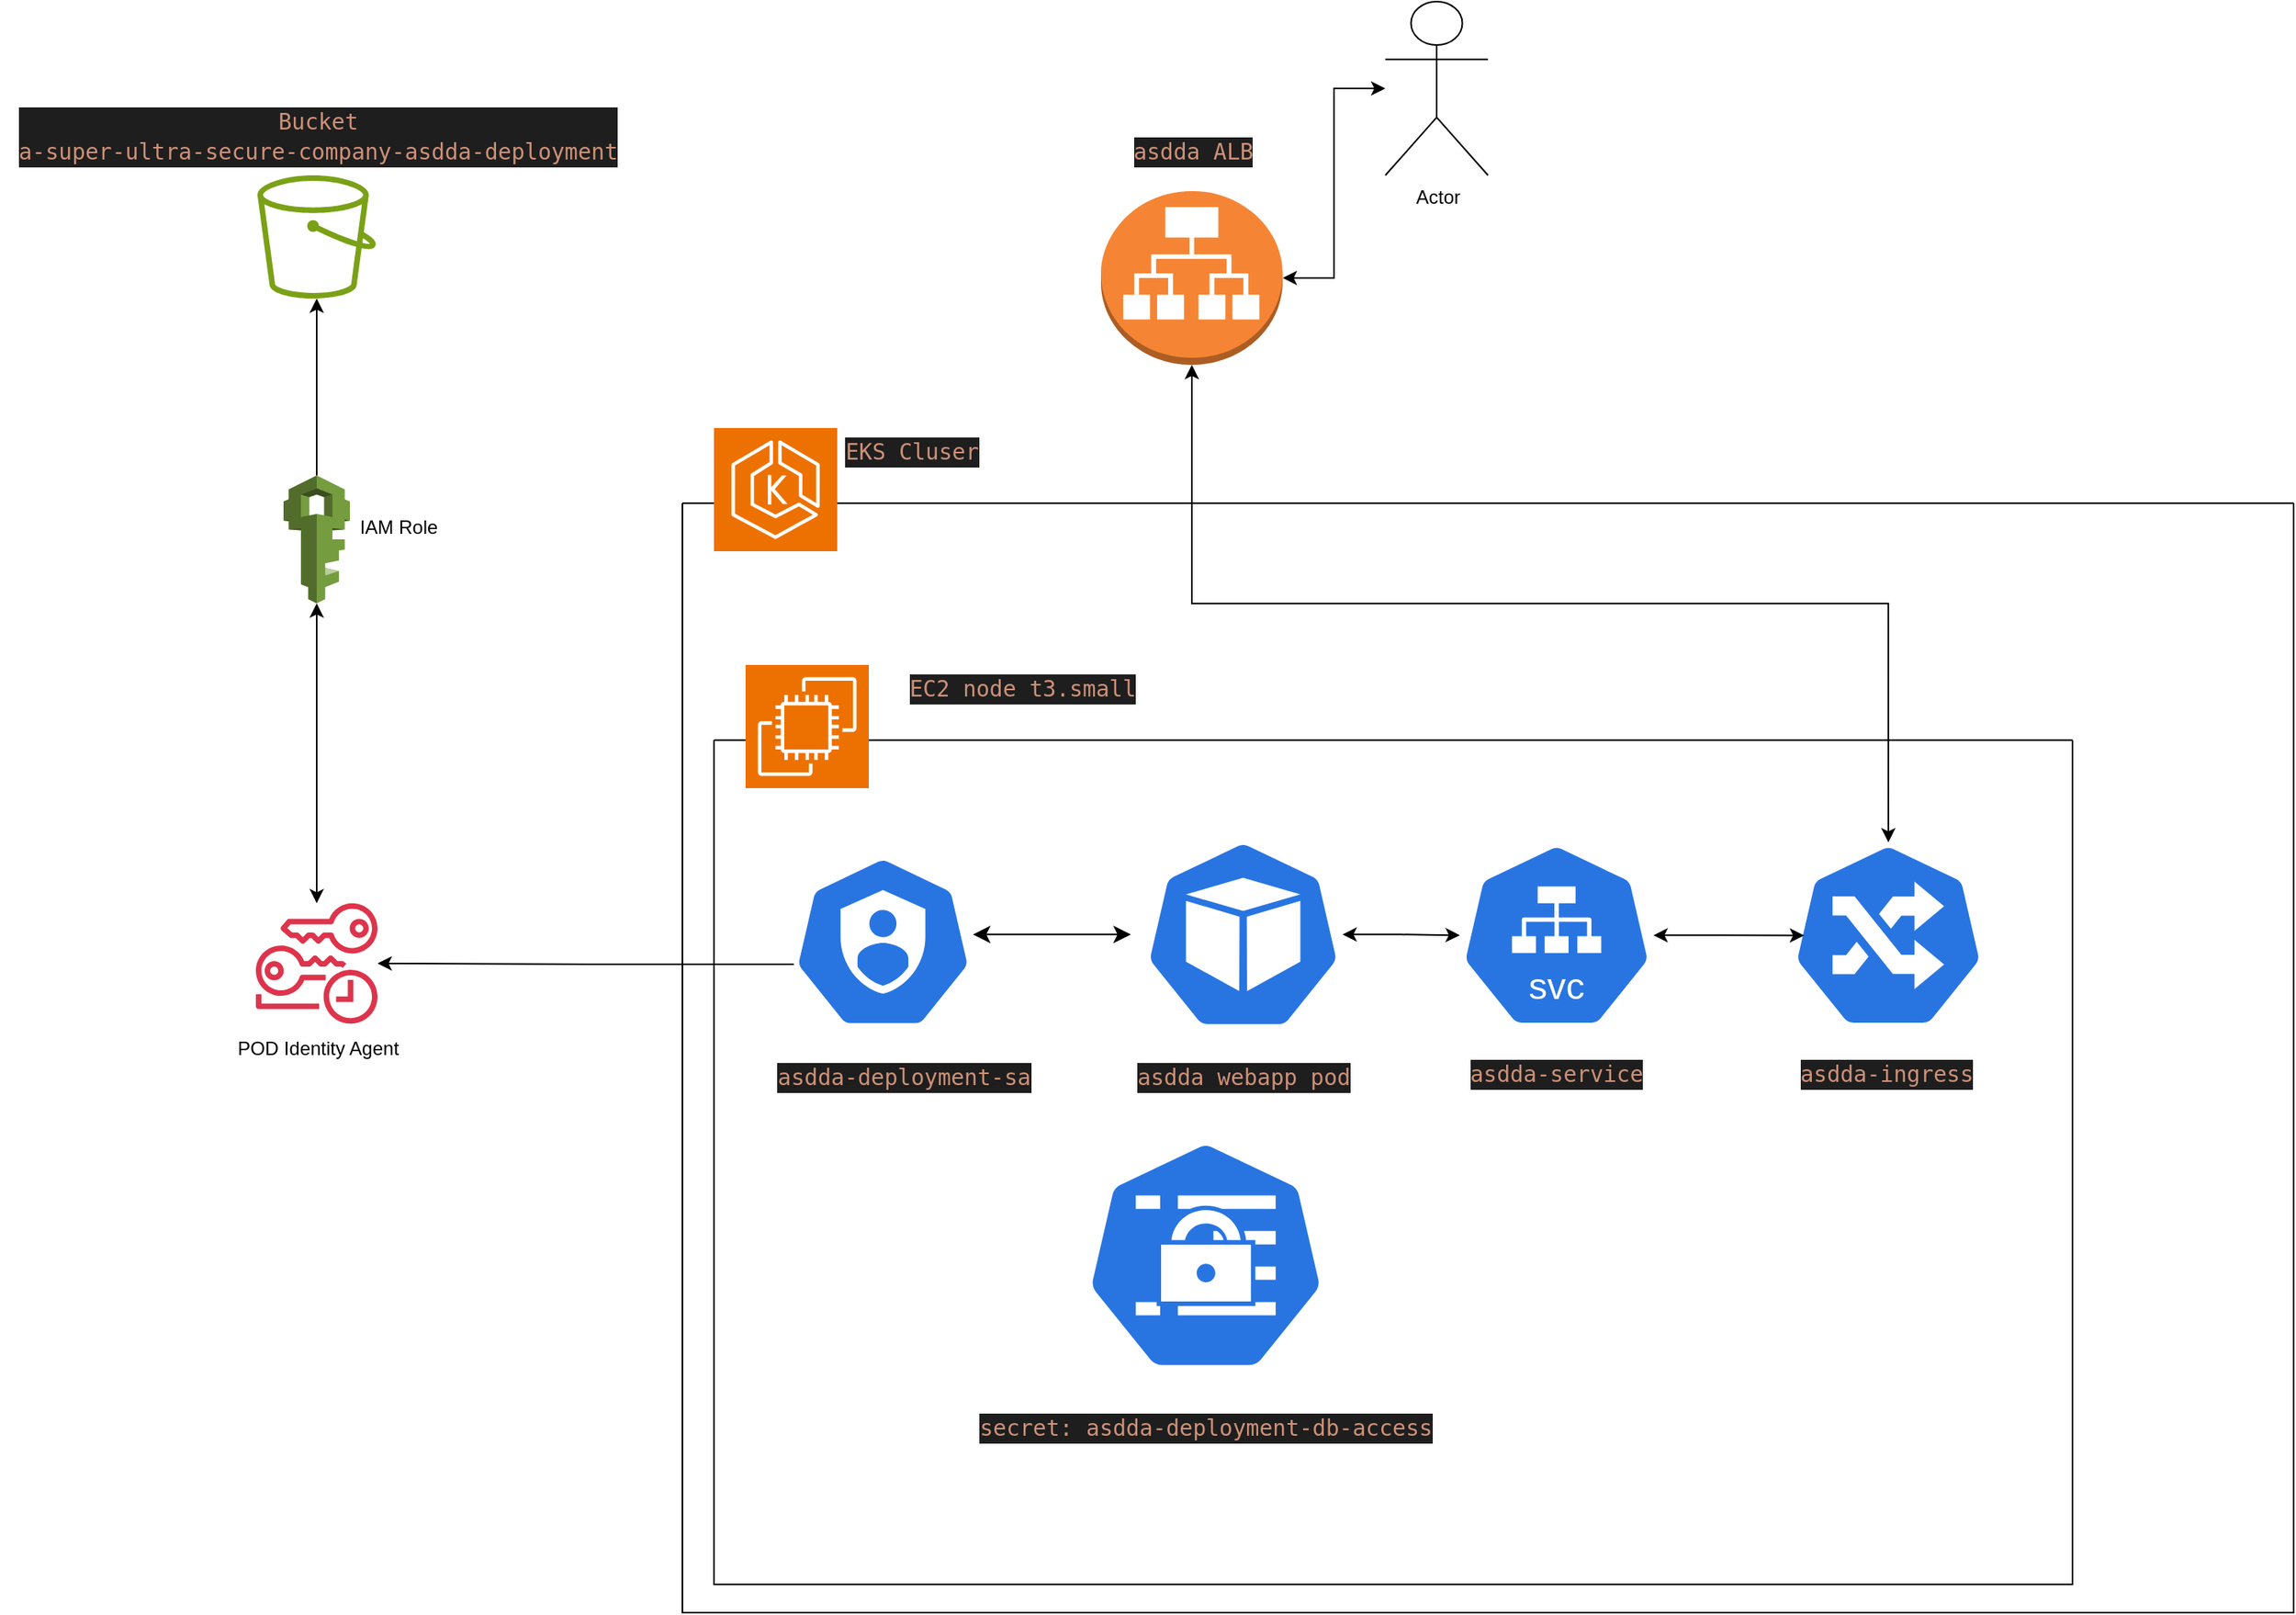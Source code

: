 <mxfile version="24.3.1" type="device">
  <diagram name="Page-1" id="xqNl7ET1KtqdIYx38RzZ">
    <mxGraphModel dx="2261" dy="883" grid="1" gridSize="10" guides="1" tooltips="1" connect="1" arrows="1" fold="1" page="1" pageScale="1" pageWidth="827" pageHeight="1169" math="0" shadow="0">
      <root>
        <mxCell id="0" />
        <mxCell id="1" parent="0" />
        <mxCell id="-GuxaOm7e2uhU3I2QwhJ-3" value="" style="group" parent="1" vertex="1" connectable="0">
          <mxGeometry x="600" y="120" width="400" height="130" as="geometry" />
        </mxCell>
        <mxCell id="-GuxaOm7e2uhU3I2QwhJ-1" value="" style="sketch=0;outlineConnect=0;fontColor=#232F3E;gradientColor=none;fillColor=#7AA116;strokeColor=none;dashed=0;verticalLabelPosition=bottom;verticalAlign=top;align=center;html=1;fontSize=12;fontStyle=0;aspect=fixed;pointerEvents=1;shape=mxgraph.aws4.bucket;" parent="-GuxaOm7e2uhU3I2QwhJ-3" vertex="1">
          <mxGeometry x="-819" width="75" height="78" as="geometry" />
        </mxCell>
        <mxCell id="-GuxaOm7e2uhU3I2QwhJ-6" value="" style="group" parent="1" vertex="1" connectable="0">
          <mxGeometry x="40" y="340" width="1020" height="690" as="geometry" />
        </mxCell>
        <mxCell id="-GuxaOm7e2uhU3I2QwhJ-5" value="" style="swimlane;startSize=0;" parent="-GuxaOm7e2uhU3I2QwhJ-6" vertex="1">
          <mxGeometry x="10" y="-12.321" width="1020" height="702.321" as="geometry">
            <mxRectangle x="40" y="360" width="50" height="40" as="alternateBounds" />
          </mxGeometry>
        </mxCell>
        <mxCell id="-GuxaOm7e2uhU3I2QwhJ-10" value="" style="swimlane;startSize=0;" parent="-GuxaOm7e2uhU3I2QwhJ-5" vertex="1">
          <mxGeometry x="20" y="150" width="860" height="534.46" as="geometry" />
        </mxCell>
        <mxCell id="-GuxaOm7e2uhU3I2QwhJ-33" value="" style="aspect=fixed;sketch=0;html=1;dashed=0;whitespace=wrap;fillColor=#2875E2;strokeColor=#ffffff;points=[[0.005,0.63,0],[0.1,0.2,0],[0.9,0.2,0],[0.5,0,0],[0.995,0.63,0],[0.72,0.99,0],[0.5,1,0],[0.28,0.99,0]];shape=mxgraph.kubernetes.icon2;prIcon=secret" parent="-GuxaOm7e2uhU3I2QwhJ-10" vertex="1">
          <mxGeometry x="234.37" y="252.32" width="153.83" height="147.68" as="geometry" />
        </mxCell>
        <mxCell id="-GuxaOm7e2uhU3I2QwhJ-34" value="&lt;div style=&quot;color: rgb(212, 212, 212); background-color: rgb(30, 30, 30); font-family: &amp;quot;Droid Sans Mono&amp;quot;, &amp;quot;monospace&amp;quot;, monospace; font-size: 14px; line-height: 19px; white-space-collapse: preserve;&quot;&gt;&lt;span style=&quot;color: #ce9178;&quot;&gt;secret: asdda-deployment-db-access&lt;/span&gt;&lt;/div&gt;" style="text;html=1;align=center;verticalAlign=middle;resizable=0;points=[];autosize=1;strokeColor=none;fillColor=none;" parent="-GuxaOm7e2uhU3I2QwhJ-10" vertex="1">
          <mxGeometry x="156.29" y="420.321" width="310" height="30" as="geometry" />
        </mxCell>
        <mxCell id="H2RPoq8um0ScfKhxBHqS-13" value="" style="aspect=fixed;sketch=0;html=1;dashed=0;whitespace=wrap;fillColor=#2875E2;strokeColor=#ffffff;points=[[0.005,0.63,0],[0.1,0.2,0],[0.9,0.2,0],[0.5,0,0],[0.995,0.63,0],[0.72,0.99,0],[0.5,1,0],[0.28,0.99,0]];shape=mxgraph.kubernetes.icon2;prIcon=sa" vertex="1" parent="-GuxaOm7e2uhU3I2QwhJ-10">
          <mxGeometry x="50" y="72.96" width="113.91" height="109.36" as="geometry" />
        </mxCell>
        <mxCell id="-GuxaOm7e2uhU3I2QwhJ-15" value="" style="group" parent="-GuxaOm7e2uhU3I2QwhJ-10" vertex="1" connectable="0">
          <mxGeometry x="260" y="62.64" width="155" height="166.001" as="geometry" />
        </mxCell>
        <mxCell id="-GuxaOm7e2uhU3I2QwhJ-12" value="" style="aspect=fixed;sketch=0;html=1;dashed=0;whitespace=wrap;fillColor=#2875E2;strokeColor=#ffffff;points=[[0.005,0.63,0],[0.1,0.2,0],[0.9,0.2,0],[0.5,0,0],[0.995,0.63,0],[0.72,0.99,0],[0.5,1,0],[0.28,0.99,0]];shape=mxgraph.kubernetes.icon2;prIcon=pod" parent="-GuxaOm7e2uhU3I2QwhJ-15" vertex="1">
          <mxGeometry x="12.14" width="125.71" height="120.68" as="geometry" />
        </mxCell>
        <mxCell id="-GuxaOm7e2uhU3I2QwhJ-14" value="&lt;div style=&quot;color: rgb(212, 212, 212); background-color: rgb(30, 30, 30); font-family: &amp;quot;Droid Sans Mono&amp;quot;, &amp;quot;monospace&amp;quot;, monospace; font-size: 14px; line-height: 19px; white-space-collapse: preserve;&quot;&gt;&lt;span style=&quot;color: #ce9178;&quot;&gt;asdda webapp pod&lt;/span&gt;&lt;/div&gt;" style="text;html=1;align=center;verticalAlign=middle;resizable=0;points=[];autosize=1;strokeColor=none;fillColor=none;" parent="-GuxaOm7e2uhU3I2QwhJ-15" vertex="1">
          <mxGeometry x="-5" y="136.001" width="160" height="30" as="geometry" />
        </mxCell>
        <mxCell id="-GuxaOm7e2uhU3I2QwhJ-17" value="" style="aspect=fixed;sketch=0;html=1;dashed=0;whitespace=wrap;fillColor=#2875E2;strokeColor=#ffffff;points=[[0.005,0.63,0],[0.1,0.2,0],[0.9,0.2,0],[0.5,0,0],[0.995,0.63,0],[0.72,0.99,0],[0.5,1,0],[0.28,0.99,0]];shape=mxgraph.kubernetes.icon2;prIcon=ing" parent="-GuxaOm7e2uhU3I2QwhJ-10" vertex="1">
          <mxGeometry x="682.14" y="64.64" width="122.58" height="117.68" as="geometry" />
        </mxCell>
        <mxCell id="-GuxaOm7e2uhU3I2QwhJ-18" value="" style="aspect=fixed;sketch=0;html=1;dashed=0;whitespace=wrap;fillColor=#2875E2;strokeColor=#ffffff;points=[[0.005,0.63,0],[0.1,0.2,0],[0.9,0.2,0],[0.5,0,0],[0.995,0.63,0],[0.72,0.99,0],[0.5,1,0],[0.28,0.99,0]];shape=mxgraph.kubernetes.icon2;kubernetesLabel=1;prIcon=svc" parent="-GuxaOm7e2uhU3I2QwhJ-10" vertex="1">
          <mxGeometry x="472.14" y="64.64" width="122.58" height="117.68" as="geometry" />
        </mxCell>
        <mxCell id="-GuxaOm7e2uhU3I2QwhJ-19" value="&lt;div style=&quot;color: rgb(212, 212, 212); background-color: rgb(30, 30, 30); font-family: &amp;quot;Droid Sans Mono&amp;quot;, &amp;quot;monospace&amp;quot;, monospace; font-size: 14px; line-height: 19px; white-space-collapse: preserve;&quot;&gt;&lt;span style=&quot;color: #ce9178;&quot;&gt;asdda-service&lt;/span&gt;&lt;/div&gt;" style="text;html=1;align=center;verticalAlign=middle;resizable=0;points=[];autosize=1;strokeColor=none;fillColor=none;" parent="-GuxaOm7e2uhU3I2QwhJ-10" vertex="1">
          <mxGeometry x="468.43" y="196.641" width="130" height="30" as="geometry" />
        </mxCell>
        <mxCell id="-GuxaOm7e2uhU3I2QwhJ-20" style="edgeStyle=orthogonalEdgeStyle;rounded=0;orthogonalLoop=1;jettySize=auto;html=1;startArrow=classic;startFill=1;" parent="-GuxaOm7e2uhU3I2QwhJ-10" source="-GuxaOm7e2uhU3I2QwhJ-12" target="-GuxaOm7e2uhU3I2QwhJ-18" edge="1">
          <mxGeometry relative="1" as="geometry" />
        </mxCell>
        <mxCell id="-GuxaOm7e2uhU3I2QwhJ-21" style="edgeStyle=orthogonalEdgeStyle;rounded=0;orthogonalLoop=1;jettySize=auto;html=1;entryX=0.065;entryY=0.501;entryDx=0;entryDy=0;entryPerimeter=0;startArrow=classic;startFill=1;" parent="-GuxaOm7e2uhU3I2QwhJ-10" source="-GuxaOm7e2uhU3I2QwhJ-18" target="-GuxaOm7e2uhU3I2QwhJ-17" edge="1">
          <mxGeometry relative="1" as="geometry" />
        </mxCell>
        <mxCell id="-GuxaOm7e2uhU3I2QwhJ-22" value="&lt;div style=&quot;color: rgb(212, 212, 212); background-color: rgb(30, 30, 30); font-family: &amp;quot;Droid Sans Mono&amp;quot;, &amp;quot;monospace&amp;quot;, monospace; font-size: 14px; line-height: 19px; white-space-collapse: preserve;&quot;&gt;&lt;span style=&quot;color: #ce9178;&quot;&gt;asdda-ingress&lt;/span&gt;&lt;/div&gt;" style="text;html=1;align=center;verticalAlign=middle;resizable=0;points=[];autosize=1;strokeColor=none;fillColor=none;" parent="-GuxaOm7e2uhU3I2QwhJ-10" vertex="1">
          <mxGeometry x="677.14" y="196.641" width="130" height="30" as="geometry" />
        </mxCell>
        <mxCell id="H2RPoq8um0ScfKhxBHqS-17" value="" style="edgeStyle=none;orthogonalLoop=1;jettySize=auto;html=1;endArrow=classic;startArrow=classic;endSize=8;startSize=8;rounded=0;" edge="1" parent="-GuxaOm7e2uhU3I2QwhJ-10">
          <mxGeometry width="100" relative="1" as="geometry">
            <mxPoint x="163.91" y="122.981" as="sourcePoint" />
            <mxPoint x="263.91" y="122.981" as="targetPoint" />
            <Array as="points" />
          </mxGeometry>
        </mxCell>
        <mxCell id="H2RPoq8um0ScfKhxBHqS-18" value="&lt;div style=&quot;color: rgb(212, 212, 212); background-color: rgb(30, 30, 30); font-family: &amp;quot;Droid Sans Mono&amp;quot;, &amp;quot;monospace&amp;quot;, monospace; font-size: 14px; line-height: 19px; white-space-collapse: preserve;&quot;&gt;&lt;div style=&quot;line-height: 19px;&quot;&gt;&lt;span style=&quot;color: #ce9178;&quot;&gt;asdda-deployment-sa&lt;/span&gt;&lt;/div&gt;&lt;/div&gt;" style="text;html=1;align=center;verticalAlign=middle;resizable=0;points=[];autosize=1;strokeColor=none;fillColor=none;" vertex="1" parent="-GuxaOm7e2uhU3I2QwhJ-10">
          <mxGeometry x="30" y="198.641" width="180" height="30" as="geometry" />
        </mxCell>
        <mxCell id="-GuxaOm7e2uhU3I2QwhJ-7" value="" style="sketch=0;points=[[0,0,0],[0.25,0,0],[0.5,0,0],[0.75,0,0],[1,0,0],[0,1,0],[0.25,1,0],[0.5,1,0],[0.75,1,0],[1,1,0],[0,0.25,0],[0,0.5,0],[0,0.75,0],[1,0.25,0],[1,0.5,0],[1,0.75,0]];outlineConnect=0;fontColor=#232F3E;fillColor=#ED7100;strokeColor=#ffffff;dashed=0;verticalLabelPosition=bottom;verticalAlign=top;align=center;html=1;fontSize=12;fontStyle=0;aspect=fixed;shape=mxgraph.aws4.resourceIcon;resIcon=mxgraph.aws4.ec2;" parent="-GuxaOm7e2uhU3I2QwhJ-5" vertex="1">
          <mxGeometry x="40" y="102.321" width="78" height="78" as="geometry" />
        </mxCell>
        <mxCell id="-GuxaOm7e2uhU3I2QwhJ-11" value="&lt;div style=&quot;color: rgb(212, 212, 212); background-color: rgb(30, 30, 30); font-family: &amp;quot;Droid Sans Mono&amp;quot;, &amp;quot;monospace&amp;quot;, monospace; font-size: 14px; line-height: 19px; white-space-collapse: preserve;&quot;&gt;&lt;span style=&quot;color: #ce9178;&quot;&gt;EC2 node t3.small&lt;/span&gt;&lt;/div&gt;" style="text;html=1;align=center;verticalAlign=middle;resizable=0;points=[];autosize=1;strokeColor=none;fillColor=none;" parent="-GuxaOm7e2uhU3I2QwhJ-5" vertex="1">
          <mxGeometry x="130" y="102.321" width="170" height="30" as="geometry" />
        </mxCell>
        <mxCell id="-GuxaOm7e2uhU3I2QwhJ-4" value="" style="sketch=0;points=[[0,0,0],[0.25,0,0],[0.5,0,0],[0.75,0,0],[1,0,0],[0,1,0],[0.25,1,0],[0.5,1,0],[0.75,1,0],[1,1,0],[0,0.25,0],[0,0.5,0],[0,0.75,0],[1,0.25,0],[1,0.5,0],[1,0.75,0]];outlineConnect=0;fontColor=#232F3E;fillColor=#ED7100;strokeColor=#ffffff;dashed=0;verticalLabelPosition=bottom;verticalAlign=top;align=center;html=1;fontSize=12;fontStyle=0;aspect=fixed;shape=mxgraph.aws4.resourceIcon;resIcon=mxgraph.aws4.eks;" parent="1" vertex="1">
          <mxGeometry x="70" y="280" width="78" height="78" as="geometry" />
        </mxCell>
        <mxCell id="-GuxaOm7e2uhU3I2QwhJ-8" value="&lt;div style=&quot;background-color: rgb(30, 30, 30); font-family: &amp;quot;Droid Sans Mono&amp;quot;, &amp;quot;monospace&amp;quot;, monospace; font-size: 14px; line-height: 19px; white-space-collapse: preserve;&quot;&gt;&lt;font color=&quot;#ce9178&quot;&gt;EKS Cluser&lt;/font&gt;&lt;/div&gt;" style="text;html=1;align=center;verticalAlign=middle;resizable=0;points=[];autosize=1;strokeColor=none;fillColor=none;" parent="1" vertex="1">
          <mxGeometry x="140" y="280" width="110" height="30" as="geometry" />
        </mxCell>
        <mxCell id="-GuxaOm7e2uhU3I2QwhJ-23" value="Actor" style="shape=umlActor;verticalLabelPosition=bottom;verticalAlign=top;html=1;outlineConnect=0;" parent="1" vertex="1">
          <mxGeometry x="495" y="10" width="65" height="110" as="geometry" />
        </mxCell>
        <mxCell id="-GuxaOm7e2uhU3I2QwhJ-27" value="" style="group" parent="1" vertex="1" connectable="0">
          <mxGeometry x="300" y="130" width="130" height="120" as="geometry" />
        </mxCell>
        <mxCell id="-GuxaOm7e2uhU3I2QwhJ-26" value="" style="outlineConnect=0;dashed=0;verticalLabelPosition=bottom;verticalAlign=top;align=center;html=1;shape=mxgraph.aws3.application_load_balancer;fillColor=#F58534;gradientColor=none;" parent="-GuxaOm7e2uhU3I2QwhJ-27" vertex="1">
          <mxGeometry x="15" width="115" height="110" as="geometry" />
        </mxCell>
        <mxCell id="-GuxaOm7e2uhU3I2QwhJ-2" value="&lt;div style=&quot;color: rgb(212, 212, 212); background-color: rgb(30, 30, 30); font-family: &amp;quot;Droid Sans Mono&amp;quot;, &amp;quot;monospace&amp;quot;, monospace; font-size: 14px; line-height: 19px; white-space-collapse: preserve;&quot;&gt;&lt;span style=&quot;color: #ce9178;&quot;&gt;Bucket&lt;/span&gt;&lt;/div&gt;&lt;div style=&quot;color: rgb(212, 212, 212); background-color: rgb(30, 30, 30); font-family: &amp;quot;Droid Sans Mono&amp;quot;, &amp;quot;monospace&amp;quot;, monospace; font-size: 14px; line-height: 19px; white-space-collapse: preserve;&quot;&gt;&lt;span style=&quot;color: rgb(206, 145, 120);&quot;&gt;a-super-ultra-secure-company-asdda-deployment&lt;/span&gt;&lt;/div&gt;" style="text;html=1;align=center;verticalAlign=middle;resizable=0;points=[];autosize=1;strokeColor=none;fillColor=none;" parent="1" vertex="1">
          <mxGeometry x="-381.5" y="70" width="400" height="50" as="geometry" />
        </mxCell>
        <mxCell id="-GuxaOm7e2uhU3I2QwhJ-24" value="&lt;div style=&quot;color: rgb(212, 212, 212); background-color: rgb(30, 30, 30); font-family: &amp;quot;Droid Sans Mono&amp;quot;, &amp;quot;monospace&amp;quot;, monospace; font-size: 14px; line-height: 19px; white-space-collapse: preserve;&quot;&gt;&lt;span style=&quot;color: #ce9178;&quot;&gt;asdda ALB&lt;/span&gt;&lt;/div&gt;" style="text;html=1;align=center;verticalAlign=middle;resizable=0;points=[];autosize=1;strokeColor=none;fillColor=none;" parent="1" vertex="1">
          <mxGeometry x="322.5" y="90" width="100" height="30" as="geometry" />
        </mxCell>
        <mxCell id="-GuxaOm7e2uhU3I2QwhJ-32" style="edgeStyle=orthogonalEdgeStyle;rounded=0;orthogonalLoop=1;jettySize=auto;html=1;entryX=1;entryY=0.5;entryDx=0;entryDy=0;entryPerimeter=0;startArrow=classic;startFill=1;" parent="1" source="-GuxaOm7e2uhU3I2QwhJ-23" target="-GuxaOm7e2uhU3I2QwhJ-26" edge="1">
          <mxGeometry relative="1" as="geometry" />
        </mxCell>
        <mxCell id="H2RPoq8um0ScfKhxBHqS-7" style="edgeStyle=orthogonalEdgeStyle;rounded=0;orthogonalLoop=1;jettySize=auto;html=1;startArrow=classic;startFill=1;" edge="1" parent="1" source="H2RPoq8um0ScfKhxBHqS-1" target="H2RPoq8um0ScfKhxBHqS-2">
          <mxGeometry relative="1" as="geometry" />
        </mxCell>
        <mxCell id="H2RPoq8um0ScfKhxBHqS-11" style="edgeStyle=orthogonalEdgeStyle;rounded=0;orthogonalLoop=1;jettySize=auto;html=1;exitX=0.5;exitY=0;exitDx=0;exitDy=0;exitPerimeter=0;" edge="1" parent="1" source="H2RPoq8um0ScfKhxBHqS-2" target="-GuxaOm7e2uhU3I2QwhJ-1">
          <mxGeometry relative="1" as="geometry" />
        </mxCell>
        <mxCell id="H2RPoq8um0ScfKhxBHqS-14" style="edgeStyle=orthogonalEdgeStyle;rounded=0;orthogonalLoop=1;jettySize=auto;html=1;exitX=0.5;exitY=0;exitDx=0;exitDy=0;exitPerimeter=0;entryX=0.5;entryY=1;entryDx=0;entryDy=0;entryPerimeter=0;startArrow=classic;startFill=1;" edge="1" parent="1" source="-GuxaOm7e2uhU3I2QwhJ-17" target="-GuxaOm7e2uhU3I2QwhJ-26">
          <mxGeometry relative="1" as="geometry" />
        </mxCell>
        <mxCell id="H2RPoq8um0ScfKhxBHqS-19" style="edgeStyle=orthogonalEdgeStyle;rounded=0;orthogonalLoop=1;jettySize=auto;html=1;exitX=0.005;exitY=0.63;exitDx=0;exitDy=0;exitPerimeter=0;" edge="1" parent="1" source="H2RPoq8um0ScfKhxBHqS-13" target="H2RPoq8um0ScfKhxBHqS-1">
          <mxGeometry relative="1" as="geometry" />
        </mxCell>
        <mxCell id="H2RPoq8um0ScfKhxBHqS-20" value="" style="group" vertex="1" connectable="0" parent="1">
          <mxGeometry x="-246.5" y="580" width="130" height="108" as="geometry" />
        </mxCell>
        <mxCell id="H2RPoq8um0ScfKhxBHqS-1" value="" style="sketch=0;outlineConnect=0;fontColor=#232F3E;gradientColor=none;fillColor=#DD344C;strokeColor=none;dashed=0;verticalLabelPosition=bottom;verticalAlign=top;align=center;html=1;fontSize=12;fontStyle=0;aspect=fixed;pointerEvents=1;shape=mxgraph.aws4.temporary_security_credential;" vertex="1" parent="H2RPoq8um0ScfKhxBHqS-20">
          <mxGeometry x="26.5" width="77" height="78" as="geometry" />
        </mxCell>
        <mxCell id="H2RPoq8um0ScfKhxBHqS-3" value="POD Identity Agent" style="text;html=1;align=center;verticalAlign=middle;resizable=0;points=[];autosize=1;strokeColor=none;fillColor=none;" vertex="1" parent="H2RPoq8um0ScfKhxBHqS-20">
          <mxGeometry y="78" width="130" height="30" as="geometry" />
        </mxCell>
        <mxCell id="H2RPoq8um0ScfKhxBHqS-21" value="" style="group" vertex="1" connectable="0" parent="1">
          <mxGeometry x="-202.5" y="310" width="107.5" height="81" as="geometry" />
        </mxCell>
        <mxCell id="H2RPoq8um0ScfKhxBHqS-2" value="" style="outlineConnect=0;dashed=0;verticalLabelPosition=bottom;verticalAlign=top;align=center;html=1;shape=mxgraph.aws3.iam;fillColor=#759C3E;gradientColor=none;" vertex="1" parent="H2RPoq8um0ScfKhxBHqS-21">
          <mxGeometry width="42" height="81" as="geometry" />
        </mxCell>
        <mxCell id="H2RPoq8um0ScfKhxBHqS-8" value="IAM Role" style="text;html=1;align=center;verticalAlign=middle;resizable=0;points=[];autosize=1;strokeColor=none;fillColor=none;" vertex="1" parent="H2RPoq8um0ScfKhxBHqS-21">
          <mxGeometry x="37.5" y="18" width="70" height="30" as="geometry" />
        </mxCell>
      </root>
    </mxGraphModel>
  </diagram>
</mxfile>
